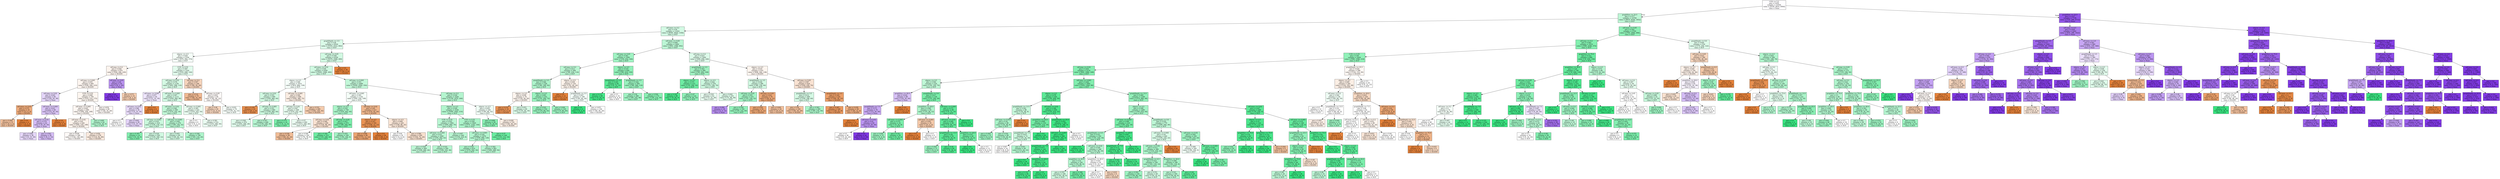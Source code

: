 digraph Tree {
node [shape=box, style="filled", color="black"] ;
0 [label="CCR <= 5.5\ngini = 0.655\nsamples = 22504\nvalue = [5530, 8410, 8564]\nclass = None", fillcolor="#fefdff"] ;
1 [label="graphSize <= 22.5\ngini = 0.577\nsamples = 14766\nvalue = [4810, 8104, 1852]\nclass = DCP", fillcolor="#bdf6d5"] ;
0 -> 1 [labeldistance=2.5, labelangle=45, headlabel="True"] ;
2 [label="sdComm <= 0.2\ngini = 0.59\nsamples = 11022\nvalue = [4046, 5620, 1356]\nclass = DCP", fillcolor="#d2f9e3"] ;
1 -> 2 ;
3 [label="graphDepth <= 3.5\ngini = 0.58\nsamples = 8530\nvalue = [3354, 4312, 864]\nclass = DCP", fillcolor="#dafae8"] ;
2 -> 3 ;
4 [label="nbproc <= 4.5\ngini = 0.626\nsamples = 2194\nvalue = [876, 944, 374]\nclass = DCP", fillcolor="#f5fef8"] ;
3 -> 4 ;
5 [label="sdComp <= 0.2\ngini = 0.658\nsamples = 870\nvalue = [344, 296, 230]\nclass = DLS/DC", fillcolor="#fdf4ee"] ;
4 -> 5 ;
6 [label="sdComp <= 0.065\ngini = 0.655\nsamples = 840\nvalue = [336, 294, 210]\nclass = DLS/DC", fillcolor="#fdf5f0"] ;
5 -> 6 ;
7 [label="sdComp <= 0.02\ngini = 0.643\nsamples = 84\nvalue = [26, 20, 38]\nclass = None", fillcolor="#e5d6fa"] ;
6 -> 7 ;
8 [label="sdComm <= 0.02\ngini = 0.375\nsamples = 16\nvalue = [12, 0, 4]\nclass = DLS/DC", fillcolor="#eeab7b"] ;
7 -> 8 ;
9 [label="gini = 0.444\nsamples = 12\nvalue = [8, 0, 4]\nclass = DLS/DC", fillcolor="#f2c09c"] ;
8 -> 9 ;
10 [label="gini = 0.0\nsamples = 4\nvalue = [4, 0, 0]\nclass = DLS/DC", fillcolor="#e58139"] ;
8 -> 10 ;
11 [label="sdComm <= 0.065\ngini = 0.621\nsamples = 68\nvalue = [14, 20, 34]\nclass = None", fillcolor="#dac5f7"] ;
7 -> 11 ;
12 [label="sdComm <= 0.02\ngini = 0.579\nsamples = 62\nvalue = [8, 20, 34]\nclass = None", fillcolor="#d5bdf6"] ;
11 -> 12 ;
13 [label="gini = 0.494\nsamples = 36\nvalue = [0, 16, 20]\nclass = None", fillcolor="#e6d7fa"] ;
12 -> 13 ;
14 [label="gini = 0.592\nsamples = 26\nvalue = [8, 4, 14]\nclass = None", fillcolor="#d5bdf6"] ;
12 -> 14 ;
15 [label="gini = 0.0\nsamples = 6\nvalue = [6, 0, 0]\nclass = DLS/DC", fillcolor="#e58139"] ;
11 -> 15 ;
16 [label="CCR <= 0.55\ngini = 0.649\nsamples = 756\nvalue = [310, 274, 172]\nclass = DLS/DC", fillcolor="#fdf6f0"] ;
6 -> 16 ;
17 [label="sdComm <= 0.065\ngini = 0.645\nsamples = 690\nvalue = [284, 258, 148]\nclass = DLS/DC", fillcolor="#fdf7f3"] ;
16 -> 17 ;
18 [label="sdComm <= 0.02\ngini = 0.65\nsamples = 626\nvalue = [260, 218, 148]\nclass = DLS/DC", fillcolor="#fcf2eb"] ;
17 -> 18 ;
19 [label="gini = 0.638\nsamples = 348\nvalue = [144, 136, 68]\nclass = DLS/DC", fillcolor="#fefaf8"] ;
18 -> 19 ;
20 [label="gini = 0.656\nsamples = 278\nvalue = [116, 82, 80]\nclass = DLS/DC", fillcolor="#fae9dd"] ;
18 -> 20 ;
21 [label="gini = 0.469\nsamples = 64\nvalue = [24, 40, 0]\nclass = DCP", fillcolor="#b0f5cd"] ;
17 -> 21 ;
22 [label="gini = 0.654\nsamples = 66\nvalue = [26, 16, 24]\nclass = DLS/DC", fillcolor="#fef9f6"] ;
16 -> 22 ;
23 [label="sdComp <= 0.65\ngini = 0.48\nsamples = 30\nvalue = [8, 2, 20]\nclass = None", fillcolor="#ba93f1"] ;
5 -> 23 ;
24 [label="gini = 0.0\nsamples = 16\nvalue = [0, 0, 16]\nclass = None", fillcolor="#8139e5"] ;
23 -> 24 ;
25 [label="gini = 0.571\nsamples = 14\nvalue = [8, 2, 4]\nclass = DLS/DC", fillcolor="#f5cdb0"] ;
23 -> 25 ;
26 [label="CCR <= 0.55\ngini = 0.587\nsamples = 1324\nvalue = [532, 648, 144]\nclass = DCP", fillcolor="#e2fbed"] ;
4 -> 26 ;
27 [label="sdComp <= 0.02\ngini = 0.576\nsamples = 1156\nvalue = [442, 598, 116]\nclass = DCP", fillcolor="#d4f9e3"] ;
26 -> 27 ;
28 [label="sdComm <= 0.065\ngini = 0.657\nsamples = 44\nvalue = [12, 14, 18]\nclass = None", fillcolor="#eee5fc"] ;
27 -> 28 ;
29 [label="sdComm <= 0.02\ngini = 0.586\nsamples = 36\nvalue = [4, 14, 18]\nclass = None", fillcolor="#e8dbfa"] ;
28 -> 29 ;
30 [label="gini = 0.5\nsamples = 8\nvalue = [0, 4, 4]\nclass = DCP", fillcolor="#ffffff"] ;
29 -> 30 ;
31 [label="gini = 0.602\nsamples = 28\nvalue = [4, 10, 14]\nclass = None", fillcolor="#e3d3f9"] ;
29 -> 31 ;
32 [label="gini = 0.0\nsamples = 8\nvalue = [8, 0, 0]\nclass = DLS/DC", fillcolor="#e58139"] ;
28 -> 32 ;
33 [label="sdComm <= 0.065\ngini = 0.567\nsamples = 1112\nvalue = [430, 584, 98]\nclass = DCP", fillcolor="#d2f9e3"] ;
27 -> 33 ;
34 [label="sdComm <= 0.02\ngini = 0.546\nsamples = 590\nvalue = [214, 332, 44]\nclass = DCP", fillcolor="#c1f7d7"] ;
33 -> 34 ;
35 [label="sdComp <= 0.065\ngini = 0.523\nsamples = 314\nvalue = [126, 176, 12]\nclass = DCP", fillcolor="#caf8dd"] ;
34 -> 35 ;
36 [label="gini = 0.397\nsamples = 22\nvalue = [6, 16, 0]\nclass = DCP", fillcolor="#83efb0"] ;
35 -> 36 ;
37 [label="gini = 0.529\nsamples = 292\nvalue = [120, 160, 12]\nclass = DCP", fillcolor="#d1f9e2"] ;
35 -> 37 ;
38 [label="sdComp <= 0.065\ngini = 0.565\nsamples = 276\nvalue = [88, 156, 32]\nclass = DCP", fillcolor="#b7f6d1"] ;
34 -> 38 ;
39 [label="gini = 0.605\nsamples = 80\nvalue = [28, 40, 12]\nclass = DCP", fillcolor="#d1f9e2"] ;
38 -> 39 ;
40 [label="gini = 0.546\nsamples = 196\nvalue = [60, 116, 20]\nclass = DCP", fillcolor="#adf4cb"] ;
38 -> 40 ;
41 [label="sdComp <= 0.065\ngini = 0.585\nsamples = 522\nvalue = [216, 252, 54]\nclass = DCP", fillcolor="#e8fcf0"] ;
33 -> 41 ;
42 [label="gini = 0.5\nsamples = 8\nvalue = [0, 4, 4]\nclass = DCP", fillcolor="#ffffff"] ;
41 -> 42 ;
43 [label="gini = 0.581\nsamples = 514\nvalue = [216, 248, 50]\nclass = DCP", fillcolor="#eafcf1"] ;
41 -> 43 ;
44 [label="sdComp <= 0.2\ngini = 0.597\nsamples = 168\nvalue = [90, 50, 28]\nclass = DLS/DC", fillcolor="#f6d4bc"] ;
26 -> 44 ;
45 [label="gini = 0.514\nsamples = 74\nvalue = [48, 10, 16]\nclass = DLS/DC", fillcolor="#f1b992"] ;
44 -> 45 ;
46 [label="sdComp <= 0.65\ngini = 0.603\nsamples = 94\nvalue = [42, 40, 12]\nclass = DLS/DC", fillcolor="#fefaf8"] ;
44 -> 46 ;
47 [label="gini = 0.48\nsamples = 20\nvalue = [12, 8, 0]\nclass = DLS/DC", fillcolor="#f6d5bd"] ;
46 -> 47 ;
48 [label="gini = 0.622\nsamples = 74\nvalue = [30, 32, 12]\nclass = DCP", fillcolor="#f6fef9"] ;
46 -> 48 ;
49 [label="sdComp <= 0.65\ngini = 0.558\nsamples = 6336\nvalue = [2478, 3368, 490]\nclass = DCP", fillcolor="#d1f9e2"] ;
3 -> 49 ;
50 [label="sdComm <= 0.02\ngini = 0.558\nsamples = 6300\nvalue = [2442, 3368, 490]\nclass = DCP", fillcolor="#cff9e1"] ;
49 -> 50 ;
51 [label="nbproc <= 4.5\ngini = 0.566\nsamples = 1814\nvalue = [814, 864, 136]\nclass = DCP", fillcolor="#f5fef9"] ;
50 -> 51 ;
52 [label="sdComp <= 0.02\ngini = 0.553\nsamples = 906\nvalue = [358, 484, 64]\nclass = DCP", fillcolor="#d1f9e2"] ;
51 -> 52 ;
53 [label="gini = 0.165\nsamples = 22\nvalue = [20, 2, 0]\nclass = DLS/DC", fillcolor="#e88e4d"] ;
52 -> 53 ;
54 [label="sdComp <= 0.065\ngini = 0.551\nsamples = 884\nvalue = [338, 482, 64]\nclass = DCP", fillcolor="#cbf8de"] ;
52 -> 54 ;
55 [label="gini = 0.549\nsamples = 476\nvalue = [202, 246, 28]\nclass = DCP", fillcolor="#dffbeb"] ;
54 -> 55 ;
56 [label="gini = 0.547\nsamples = 408\nvalue = [136, 236, 36]\nclass = DCP", fillcolor="#b6f5d1"] ;
54 -> 56 ;
57 [label="sdComp <= 0.065\ngini = 0.566\nsamples = 908\nvalue = [456, 380, 72]\nclass = DLS/DC", fillcolor="#fbede2"] ;
51 -> 57 ;
58 [label="sdComp <= 0.02\ngini = 0.567\nsamples = 508\nvalue = [216, 252, 40]\nclass = DCP", fillcolor="#e7fcef"] ;
57 -> 58 ;
59 [label="gini = 0.375\nsamples = 16\nvalue = [4, 12, 0]\nclass = DCP", fillcolor="#7beeab"] ;
58 -> 59 ;
60 [label="gini = 0.57\nsamples = 492\nvalue = [212, 240, 40]\nclass = DCP", fillcolor="#ebfcf2"] ;
58 -> 60 ;
61 [label="gini = 0.531\nsamples = 400\nvalue = [240, 128, 32]\nclass = DLS/DC", fillcolor="#f4cbad"] ;
57 -> 61 ;
62 [label="sdComp <= 0.065\ngini = 0.551\nsamples = 4486\nvalue = [1628, 2504, 354]\nclass = DCP", fillcolor="#c2f7d8"] ;
50 -> 62 ;
63 [label="sdComm <= 0.065\ngini = 0.581\nsamples = 1142\nvalue = [500, 534, 108]\nclass = DCP", fillcolor="#f5fef8"] ;
62 -> 63 ;
64 [label="nbproc <= 4.5\ngini = 0.532\nsamples = 730\nvalue = [224, 442, 64]\nclass = DCP", fillcolor="#aaf4c9"] ;
63 -> 64 ;
65 [label="sdComp <= 0.02\ngini = 0.569\nsamples = 258\nvalue = [136, 98, 24]\nclass = DLS/DC", fillcolor="#f9e1d0"] ;
64 -> 65 ;
66 [label="gini = 0.538\nsamples = 96\nvalue = [60, 20, 16]\nclass = DLS/DC", fillcolor="#f1bd97"] ;
65 -> 66 ;
67 [label="gini = 0.546\nsamples = 162\nvalue = [76, 78, 8]\nclass = DCP", fillcolor="#fafefc"] ;
65 -> 67 ;
68 [label="sdComp <= 0.02\ngini = 0.427\nsamples = 472\nvalue = [88, 344, 40]\nclass = DCP", fillcolor="#7beeab"] ;
64 -> 68 ;
69 [label="gini = 0.381\nsamples = 312\nvalue = [32, 240, 40]\nclass = DCP", fillcolor="#6deca2"] ;
68 -> 69 ;
70 [label="gini = 0.455\nsamples = 160\nvalue = [56, 104, 0]\nclass = DCP", fillcolor="#a4f3c5"] ;
68 -> 70 ;
71 [label="sdComp <= 0.02\ngini = 0.49\nsamples = 412\nvalue = [276, 92, 44]\nclass = DLS/DC", fillcolor="#f0b78d"] ;
63 -> 71 ;
72 [label="nbproc <= 4.5\ngini = 0.227\nsamples = 192\nvalue = [168, 12, 12]\nclass = DLS/DC", fillcolor="#e89253"] ;
71 -> 72 ;
73 [label="gini = 0.406\nsamples = 96\nvalue = [72, 12, 12]\nclass = DLS/DC", fillcolor="#eca572"] ;
72 -> 73 ;
74 [label="gini = 0.0\nsamples = 96\nvalue = [96, 0, 0]\nclass = DLS/DC", fillcolor="#e58139"] ;
72 -> 74 ;
75 [label="nbproc <= 4.5\ngini = 0.606\nsamples = 220\nvalue = [108, 80, 32]\nclass = DLS/DC", fillcolor="#fae6d7"] ;
71 -> 75 ;
76 [label="gini = 0.64\nsamples = 20\nvalue = [4, 8, 8]\nclass = DCP", fillcolor="#ffffff"] ;
75 -> 76 ;
77 [label="gini = 0.586\nsamples = 200\nvalue = [104, 72, 24]\nclass = DLS/DC", fillcolor="#f8e0ce"] ;
75 -> 77 ;
78 [label="sdComp <= 0.2\ngini = 0.534\nsamples = 3344\nvalue = [1128, 1970, 246]\nclass = DCP", fillcolor="#b4f5cf"] ;
62 -> 78 ;
79 [label="nbproc <= 4.5\ngini = 0.526\nsamples = 3184\nvalue = [1068, 1902, 214]\nclass = DCP", fillcolor="#b1f5cd"] ;
78 -> 79 ;
80 [label="CCR <= 0.55\ngini = 0.522\nsamples = 1364\nvalue = [494, 800, 70]\nclass = DCP", fillcolor="#b9f6d3"] ;
79 -> 80 ;
81 [label="sdComm <= 0.065\ngini = 0.531\nsamples = 1000\nvalue = [356, 582, 62]\nclass = DCP", fillcolor="#baf6d3"] ;
80 -> 81 ;
82 [label="gini = 0.529\nsamples = 460\nvalue = [168, 266, 26]\nclass = DCP", fillcolor="#bdf6d5"] ;
81 -> 82 ;
83 [label="gini = 0.532\nsamples = 540\nvalue = [188, 316, 36]\nclass = DCP", fillcolor="#b7f6d1"] ;
81 -> 83 ;
84 [label="gini = 0.497\nsamples = 364\nvalue = [138, 218, 8]\nclass = DCP", fillcolor="#b9f6d2"] ;
80 -> 84 ;
85 [label="CCR <= 0.55\ngini = 0.528\nsamples = 1820\nvalue = [574, 1102, 144]\nclass = DCP", fillcolor="#abf4ca"] ;
79 -> 85 ;
86 [label="sdComm <= 0.065\ngini = 0.534\nsamples = 1676\nvalue = [558, 990, 128]\nclass = DCP", fillcolor="#b2f5ce"] ;
85 -> 86 ;
87 [label="gini = 0.501\nsamples = 814\nvalue = [278, 502, 34]\nclass = DCP", fillcolor="#acf4ca"] ;
86 -> 87 ;
88 [label="gini = 0.562\nsamples = 862\nvalue = [280, 488, 94]\nclass = DCP", fillcolor="#b8f6d2"] ;
86 -> 88 ;
89 [label="gini = 0.37\nsamples = 144\nvalue = [16, 112, 16]\nclass = DCP", fillcolor="#6aeca0"] ;
85 -> 89 ;
90 [label="nbproc <= 4.5\ngini = 0.639\nsamples = 160\nvalue = [60, 68, 32]\nclass = DCP", fillcolor="#effdf5"] ;
78 -> 90 ;
91 [label="gini = 0.408\nsamples = 28\nvalue = [0, 20, 8]\nclass = DCP", fillcolor="#88efb3"] ;
90 -> 91 ;
92 [label="gini = 0.628\nsamples = 132\nvalue = [60, 48, 24]\nclass = DLS/DC", fillcolor="#fbede3"] ;
90 -> 92 ;
93 [label="gini = 0.0\nsamples = 36\nvalue = [36, 0, 0]\nclass = DLS/DC", fillcolor="#e58139"] ;
49 -> 93 ;
94 [label="sdComm <= 0.65\ngini = 0.608\nsamples = 2492\nvalue = [692, 1308, 492]\nclass = DCP", fillcolor="#bbf6d4"] ;
2 -> 94 ;
95 [label="sdComp <= 0.65\ngini = 0.561\nsamples = 1092\nvalue = [194, 652, 246]\nclass = DCP", fillcolor="#a0f3c3"] ;
94 -> 95 ;
96 [label="sdComp <= 0.2\ngini = 0.612\nsamples = 448\nvalue = [98, 234, 116]\nclass = DCP", fillcolor="#b9f6d2"] ;
95 -> 96 ;
97 [label="graphDepth <= 3.5\ngini = 0.566\nsamples = 328\nvalue = [46, 190, 92]\nclass = DCP", fillcolor="#adf4cb"] ;
96 -> 97 ;
98 [label="nbproc <= 4.5\ngini = 0.658\nsamples = 76\nvalue = [30, 26, 20]\nclass = DLS/DC", fillcolor="#fdf5ef"] ;
97 -> 98 ;
99 [label="gini = 0.219\nsamples = 16\nvalue = [14, 0, 2]\nclass = DLS/DC", fillcolor="#e99355"] ;
98 -> 99 ;
100 [label="gini = 0.651\nsamples = 60\nvalue = [16, 26, 18]\nclass = DCP", fillcolor="#d9fae7"] ;
98 -> 100 ;
101 [label="nbproc <= 4.5\ngini = 0.491\nsamples = 252\nvalue = [16, 164, 72]\nclass = DCP", fillcolor="#9af2bf"] ;
97 -> 101 ;
102 [label="gini = 0.522\nsamples = 132\nvalue = [16, 84, 32]\nclass = DCP", fillcolor="#98f1bd"] ;
101 -> 102 ;
103 [label="gini = 0.444\nsamples = 120\nvalue = [0, 80, 40]\nclass = DCP", fillcolor="#9cf2c0"] ;
101 -> 103 ;
104 [label="nbproc <= 4.5\ngini = 0.638\nsamples = 120\nvalue = [52, 44, 24]\nclass = DLS/DC", fillcolor="#fcf2ea"] ;
96 -> 104 ;
105 [label="gini = 0.0\nsamples = 12\nvalue = [12, 0, 0]\nclass = DLS/DC", fillcolor="#e58139"] ;
104 -> 105 ;
106 [label="graphDepth <= 3.5\ngini = 0.647\nsamples = 108\nvalue = [40, 44, 24]\nclass = DCP", fillcolor="#f3fdf8"] ;
104 -> 106 ;
107 [label="gini = 0.0\nsamples = 4\nvalue = [0, 4, 0]\nclass = DCP", fillcolor="#39e581"] ;
106 -> 107 ;
108 [label="gini = 0.651\nsamples = 104\nvalue = [40, 40, 24]\nclass = DLS/DC", fillcolor="#ffffff"] ;
106 -> 108 ;
109 [label="nbproc <= 4.5\ngini = 0.516\nsamples = 644\nvalue = [96, 418, 130]\nclass = DCP", fillcolor="#90f0b8"] ;
95 -> 109 ;
110 [label="graphDepth <= 3.5\ngini = 0.245\nsamples = 84\nvalue = [0, 72, 12]\nclass = DCP", fillcolor="#5ae996"] ;
109 -> 110 ;
111 [label="gini = 0.111\nsamples = 68\nvalue = [0, 64, 4]\nclass = DCP", fillcolor="#45e789"] ;
110 -> 111 ;
112 [label="gini = 0.5\nsamples = 16\nvalue = [0, 8, 8]\nclass = DCP", fillcolor="#ffffff"] ;
110 -> 112 ;
113 [label="graphDepth <= 3.5\ngini = 0.544\nsamples = 560\nvalue = [96, 346, 118]\nclass = DCP", fillcolor="#99f2be"] ;
109 -> 113 ;
114 [label="gini = 0.56\nsamples = 388\nvalue = [68, 232, 88]\nclass = DCP", fillcolor="#a0f3c3"] ;
113 -> 114 ;
115 [label="gini = 0.504\nsamples = 172\nvalue = [28, 114, 30]\nclass = DCP", fillcolor="#8af0b4"] ;
113 -> 115 ;
116 [label="sdComp <= 0.2\ngini = 0.623\nsamples = 1400\nvalue = [498, 656, 246]\nclass = DCP", fillcolor="#dcfae9"] ;
94 -> 116 ;
117 [label="graphDepth <= 3.5\ngini = 0.563\nsamples = 490\nvalue = [90, 292, 108]\nclass = DCP", fillcolor="#a0f2c2"] ;
116 -> 117 ;
118 [label="nbproc <= 4.5\ngini = 0.373\nsamples = 212\nvalue = [16, 164, 32]\nclass = DCP", fillcolor="#6eeca3"] ;
117 -> 118 ;
119 [label="gini = 0.165\nsamples = 88\nvalue = [8, 80, 0]\nclass = DCP", fillcolor="#4de88e"] ;
118 -> 119 ;
120 [label="gini = 0.47\nsamples = 124\nvalue = [8, 84, 32]\nclass = DCP", fillcolor="#8ff0b8"] ;
118 -> 120 ;
121 [label="nbproc <= 4.5\ngini = 0.642\nsamples = 278\nvalue = [74, 128, 76]\nclass = DCP", fillcolor="#ccf8df"] ;
117 -> 121 ;
122 [label="gini = 0.529\nsamples = 62\nvalue = [2, 32, 28]\nclass = DCP", fillcolor="#e8fcf0"] ;
121 -> 122 ;
123 [label="gini = 0.642\nsamples = 216\nvalue = [72, 96, 48]\nclass = DCP", fillcolor="#defbea"] ;
121 -> 123 ;
124 [label="nbproc <= 4.5\ngini = 0.616\nsamples = 910\nvalue = [408, 364, 138]\nclass = DLS/DC", fillcolor="#fdf5ef"] ;
116 -> 124 ;
125 [label="graphDepth <= 3.5\ngini = 0.636\nsamples = 286\nvalue = [88, 134, 64]\nclass = DCP", fillcolor="#d1f9e2"] ;
124 -> 125 ;
126 [label="sdComp <= 0.65\ngini = 0.555\nsamples = 210\nvalue = [32, 126, 52]\nclass = DCP", fillcolor="#a2f3c4"] ;
125 -> 126 ;
127 [label="gini = 0.494\nsamples = 18\nvalue = [2, 4, 12]\nclass = None", fillcolor="#b78ef0"] ;
126 -> 127 ;
128 [label="gini = 0.528\nsamples = 192\nvalue = [30, 122, 40]\nclass = DCP", fillcolor="#94f1bb"] ;
126 -> 128 ;
129 [label="sdComp <= 0.65\ngini = 0.421\nsamples = 76\nvalue = [56, 8, 12]\nclass = DLS/DC", fillcolor="#eda877"] ;
125 -> 129 ;
130 [label="gini = 0.355\nsamples = 52\nvalue = [40, 0, 12]\nclass = DLS/DC", fillcolor="#eda774"] ;
129 -> 130 ;
131 [label="gini = 0.444\nsamples = 24\nvalue = [16, 8, 0]\nclass = DLS/DC", fillcolor="#f2c09c"] ;
129 -> 131 ;
132 [label="sdComp <= 0.65\ngini = 0.587\nsamples = 624\nvalue = [320, 230, 74]\nclass = DLS/DC", fillcolor="#f9e2d2"] ;
124 -> 132 ;
133 [label="graphDepth <= 3.5\ngini = 0.612\nsamples = 400\nvalue = [140, 196, 64]\nclass = DCP", fillcolor="#d4f9e4"] ;
132 -> 133 ;
134 [label="gini = 0.56\nsamples = 100\nvalue = [60, 20, 20]\nclass = DLS/DC", fillcolor="#f2c09c"] ;
133 -> 134 ;
135 [label="gini = 0.563\nsamples = 300\nvalue = [80, 176, 44]\nclass = DCP", fillcolor="#a9f4c8"] ;
133 -> 135 ;
136 [label="graphDepth <= 3.5\ngini = 0.329\nsamples = 224\nvalue = [180, 34, 10]\nclass = DLS/DC", fillcolor="#eb9e67"] ;
132 -> 136 ;
137 [label="gini = 0.287\nsamples = 168\nvalue = [140, 22, 6]\nclass = DLS/DC", fillcolor="#ea995f"] ;
136 -> 137 ;
138 [label="gini = 0.439\nsamples = 56\nvalue = [40, 12, 4]\nclass = DLS/DC", fillcolor="#eeaf81"] ;
136 -> 138 ;
139 [label="sdComm <= 0.65\ngini = 0.501\nsamples = 3744\nvalue = [764, 2484, 496]\nclass = DCP", fillcolor="#8df0b6"] ;
1 -> 139 ;
140 [label="sdComp <= 0.2\ngini = 0.462\nsamples = 3210\nvalue = [588, 2248, 374]\nclass = DCP", fillcolor="#82efaf"] ;
139 -> 140 ;
141 [label="CCR <= 0.55\ngini = 0.49\nsamples = 2404\nvalue = [588, 1598, 218]\nclass = DCP", fillcolor="#91f1b9"] ;
140 -> 141 ;
142 [label="sdComp <= 0.02\ngini = 0.454\nsamples = 2116\nvalue = [464, 1484, 168]\nclass = DCP", fillcolor="#85efb1"] ;
141 -> 142 ;
143 [label="nbproc <= 4.5\ngini = 0.592\nsamples = 224\nvalue = [34, 120, 70]\nclass = DCP", fillcolor="#bff7d6"] ;
142 -> 143 ;
144 [label="graphSize <= 40.0\ngini = 0.624\nsamples = 88\nvalue = [24, 20, 44]\nclass = None", fillcolor="#d8c1f7"] ;
143 -> 144 ;
145 [label="graphDepth <= 7.5\ngini = 0.571\nsamples = 76\nvalue = [12, 20, 44]\nclass = None", fillcolor="#c9aaf4"] ;
144 -> 145 ;
146 [label="gini = 0.0\nsamples = 12\nvalue = [12, 0, 0]\nclass = DLS/DC", fillcolor="#e58139"] ;
145 -> 146 ;
147 [label="sdComm <= 0.02\ngini = 0.43\nsamples = 64\nvalue = [0, 20, 44]\nclass = None", fillcolor="#ba93f1"] ;
145 -> 147 ;
148 [label="gini = 0.5\nsamples = 40\nvalue = [0, 20, 20]\nclass = DCP", fillcolor="#ffffff"] ;
147 -> 148 ;
149 [label="gini = 0.0\nsamples = 24\nvalue = [0, 0, 24]\nclass = None", fillcolor="#8139e5"] ;
147 -> 149 ;
150 [label="gini = 0.0\nsamples = 12\nvalue = [12, 0, 0]\nclass = DLS/DC", fillcolor="#e58139"] ;
144 -> 150 ;
151 [label="graphDepth <= 9.0\ngini = 0.417\nsamples = 136\nvalue = [10, 100, 26]\nclass = DCP", fillcolor="#7aeeaa"] ;
143 -> 151 ;
152 [label="graphSize <= 40.0\ngini = 0.589\nsamples = 50\nvalue = [10, 28, 12]\nclass = DCP", fillcolor="#acf4ca"] ;
151 -> 152 ;
153 [label="sdComm <= 0.065\ngini = 0.375\nsamples = 32\nvalue = [0, 24, 8]\nclass = DCP", fillcolor="#7beeab"] ;
152 -> 153 ;
154 [label="gini = 0.444\nsamples = 12\nvalue = [0, 8, 4]\nclass = DCP", fillcolor="#9cf2c0"] ;
153 -> 154 ;
155 [label="gini = 0.32\nsamples = 20\nvalue = [0, 16, 4]\nclass = DCP", fillcolor="#6aeca0"] ;
153 -> 155 ;
156 [label="sdComm <= 0.065\ngini = 0.593\nsamples = 18\nvalue = [10, 4, 4]\nclass = DLS/DC", fillcolor="#f4c9aa"] ;
152 -> 156 ;
157 [label="gini = 0.0\nsamples = 10\nvalue = [10, 0, 0]\nclass = DLS/DC", fillcolor="#e58139"] ;
156 -> 157 ;
158 [label="gini = 0.5\nsamples = 8\nvalue = [0, 4, 4]\nclass = DCP", fillcolor="#ffffff"] ;
156 -> 158 ;
159 [label="sdComm <= 0.065\ngini = 0.273\nsamples = 86\nvalue = [0, 72, 14]\nclass = DCP", fillcolor="#5fea9a"] ;
151 -> 159 ;
160 [label="sdComm <= 0.02\ngini = 0.289\nsamples = 80\nvalue = [0, 66, 14]\nclass = DCP", fillcolor="#63eb9c"] ;
159 -> 160 ;
161 [label="graphDepth <= 13.5\ngini = 0.26\nsamples = 52\nvalue = [0, 44, 8]\nclass = DCP", fillcolor="#5dea98"] ;
160 -> 161 ;
162 [label="gini = 0.444\nsamples = 12\nvalue = [0, 8, 4]\nclass = DCP", fillcolor="#9cf2c0"] ;
161 -> 162 ;
163 [label="gini = 0.18\nsamples = 40\nvalue = [0, 36, 4]\nclass = DCP", fillcolor="#4fe88f"] ;
161 -> 163 ;
164 [label="graphSize <= 40.0\ngini = 0.337\nsamples = 28\nvalue = [0, 22, 6]\nclass = DCP", fillcolor="#6feca3"] ;
160 -> 164 ;
165 [label="gini = 0.0\nsamples = 16\nvalue = [0, 16, 0]\nclass = DCP", fillcolor="#39e581"] ;
164 -> 165 ;
166 [label="gini = 0.5\nsamples = 12\nvalue = [0, 6, 6]\nclass = DCP", fillcolor="#ffffff"] ;
164 -> 166 ;
167 [label="gini = 0.0\nsamples = 6\nvalue = [0, 6, 0]\nclass = DCP", fillcolor="#39e581"] ;
159 -> 167 ;
168 [label="sdComp <= 0.065\ngini = 0.426\nsamples = 1892\nvalue = [430, 1364, 98]\nclass = DCP", fillcolor="#81eeaf"] ;
142 -> 168 ;
169 [label="nbproc <= 4.5\ngini = 0.278\nsamples = 544\nvalue = [56, 458, 30]\nclass = DCP", fillcolor="#5cea97"] ;
168 -> 169 ;
170 [label="graphDepth <= 13.5\ngini = 0.562\nsamples = 88\nvalue = [32, 48, 8]\nclass = DCP", fillcolor="#c6f8db"] ;
169 -> 170 ;
171 [label="sdComm <= 0.055\ngini = 0.54\nsamples = 80\nvalue = [24, 48, 8]\nclass = DCP", fillcolor="#aaf4c9"] ;
170 -> 171 ;
172 [label="gini = 0.444\nsamples = 12\nvalue = [4, 8, 0]\nclass = DCP", fillcolor="#9cf2c0"] ;
171 -> 172 ;
173 [label="gini = 0.554\nsamples = 68\nvalue = [20, 40, 8]\nclass = DCP", fillcolor="#acf4ca"] ;
171 -> 173 ;
174 [label="gini = 0.0\nsamples = 8\nvalue = [8, 0, 0]\nclass = DLS/DC", fillcolor="#e58139"] ;
170 -> 174 ;
175 [label="sdComm <= 0.02\ngini = 0.186\nsamples = 456\nvalue = [24, 410, 22]\nclass = DCP", fillcolor="#4ee88e"] ;
169 -> 175 ;
176 [label="graphSize <= 40.0\ngini = 0.406\nsamples = 152\nvalue = [20, 114, 18]\nclass = DCP", fillcolor="#72eca5"] ;
175 -> 176 ;
177 [label="graphDepth <= 7.5\ngini = 0.637\nsamples = 72\nvalue = [20, 34, 18]\nclass = DCP", fillcolor="#caf8dd"] ;
176 -> 177 ;
178 [label="gini = 0.667\nsamples = 24\nvalue = [8, 8, 8]\nclass = DLS/DC", fillcolor="#ffffff"] ;
177 -> 178 ;
179 [label="gini = 0.601\nsamples = 48\nvalue = [12, 26, 10]\nclass = DCP", fillcolor="#b2f5ce"] ;
177 -> 179 ;
180 [label="gini = 0.0\nsamples = 80\nvalue = [0, 80, 0]\nclass = DCP", fillcolor="#39e581"] ;
176 -> 180 ;
181 [label="graphDepth <= 25.5\ngini = 0.052\nsamples = 304\nvalue = [4, 296, 4]\nclass = DCP", fillcolor="#3ee684"] ;
175 -> 181 ;
182 [label="sdComm <= 0.065\ngini = 0.027\nsamples = 296\nvalue = [4, 292, 0]\nclass = DCP", fillcolor="#3ce583"] ;
181 -> 182 ;
183 [label="graphDepth <= 7.5\ngini = 0.077\nsamples = 100\nvalue = [4, 96, 0]\nclass = DCP", fillcolor="#41e686"] ;
182 -> 183 ;
184 [label="gini = 0.0\nsamples = 36\nvalue = [0, 36, 0]\nclass = DCP", fillcolor="#39e581"] ;
183 -> 184 ;
185 [label="graphSize <= 40.0\ngini = 0.117\nsamples = 64\nvalue = [4, 60, 0]\nclass = DCP", fillcolor="#46e789"] ;
183 -> 185 ;
186 [label="gini = 0.133\nsamples = 56\nvalue = [4, 52, 0]\nclass = DCP", fillcolor="#48e78b"] ;
185 -> 186 ;
187 [label="gini = 0.0\nsamples = 8\nvalue = [0, 8, 0]\nclass = DCP", fillcolor="#39e581"] ;
185 -> 187 ;
188 [label="gini = 0.0\nsamples = 196\nvalue = [0, 196, 0]\nclass = DCP", fillcolor="#39e581"] ;
182 -> 188 ;
189 [label="gini = 0.5\nsamples = 8\nvalue = [0, 4, 4]\nclass = DCP", fillcolor="#ffffff"] ;
181 -> 189 ;
190 [label="graphDepth <= 13.5\ngini = 0.469\nsamples = 1348\nvalue = [374, 906, 68]\nclass = DCP", fillcolor="#93f1ba"] ;
168 -> 190 ;
191 [label="nbproc <= 4.5\ngini = 0.506\nsamples = 1080\nvalue = [340, 676, 64]\nclass = DCP", fillcolor="#a5f3c6"] ;
190 -> 191 ;
192 [label="sdComm <= 0.065\ngini = 0.399\nsamples = 310\nvalue = [60, 232, 18]\nclass = DCP", fillcolor="#77eda8"] ;
191 -> 192 ;
193 [label="graphDepth <= 6.5\ngini = 0.521\nsamples = 192\nvalue = [54, 120, 18]\nclass = DCP", fillcolor="#a0f3c3"] ;
192 -> 193 ;
194 [label="gini = 0.0\nsamples = 24\nvalue = [0, 24, 0]\nclass = DCP", fillcolor="#39e581"] ;
193 -> 194 ;
195 [label="sdComm <= 0.02\ngini = 0.559\nsamples = 168\nvalue = [54, 96, 18]\nclass = DCP", fillcolor="#b6f5d1"] ;
193 -> 195 ;
196 [label="graphSize <= 40.0\ngini = 0.52\nsamples = 144\nvalue = [50, 86, 8]\nclass = DCP", fillcolor="#b3f5cf"] ;
195 -> 196 ;
197 [label="gini = 0.555\nsamples = 108\nvalue = [42, 58, 8]\nclass = DCP", fillcolor="#cff9e0"] ;
196 -> 197 ;
198 [label="gini = 0.346\nsamples = 36\nvalue = [8, 28, 0]\nclass = DCP", fillcolor="#72eca5"] ;
196 -> 198 ;
199 [label="graphSize <= 40.0\ngini = 0.625\nsamples = 24\nvalue = [4, 10, 10]\nclass = DCP", fillcolor="#ffffff"] ;
195 -> 199 ;
200 [label="gini = 0.5\nsamples = 16\nvalue = [0, 8, 8]\nclass = DCP", fillcolor="#ffffff"] ;
199 -> 200 ;
201 [label="gini = 0.625\nsamples = 8\nvalue = [4, 2, 2]\nclass = DLS/DC", fillcolor="#f6d5bd"] ;
199 -> 201 ;
202 [label="graphSize <= 40.0\ngini = 0.097\nsamples = 118\nvalue = [6, 112, 0]\nclass = DCP", fillcolor="#44e688"] ;
192 -> 202 ;
203 [label="graphDepth <= 7.5\ngini = 0.13\nsamples = 86\nvalue = [6, 80, 0]\nclass = DCP", fillcolor="#48e78a"] ;
202 -> 203 ;
204 [label="gini = 0.142\nsamples = 52\nvalue = [4, 48, 0]\nclass = DCP", fillcolor="#49e78c"] ;
203 -> 204 ;
205 [label="gini = 0.111\nsamples = 34\nvalue = [2, 32, 0]\nclass = DCP", fillcolor="#45e789"] ;
203 -> 205 ;
206 [label="gini = 0.0\nsamples = 32\nvalue = [0, 32, 0]\nclass = DCP", fillcolor="#39e581"] ;
202 -> 206 ;
207 [label="graphDepth <= 9.0\ngini = 0.532\nsamples = 770\nvalue = [280, 444, 46]\nclass = DCP", fillcolor="#bdf6d5"] ;
191 -> 207 ;
208 [label="sdComm <= 0.065\ngini = 0.54\nsamples = 440\nvalue = [184, 234, 22]\nclass = DCP", fillcolor="#d8fae6"] ;
207 -> 208 ;
209 [label="sdComm <= 0.02\ngini = 0.511\nsamples = 380\nvalue = [124, 234, 22]\nclass = DCP", fillcolor="#aaf4c9"] ;
208 -> 209 ;
210 [label="graphDepth <= 6.5\ngini = 0.523\nsamples = 194\nvalue = [62, 118, 14]\nclass = DCP", fillcolor="#abf4ca"] ;
209 -> 210 ;
211 [label="gini = 0.502\nsamples = 134\nvalue = [38, 86, 10]\nclass = DCP", fillcolor="#9cf2c0"] ;
210 -> 211 ;
212 [label="gini = 0.551\nsamples = 60\nvalue = [24, 32, 4]\nclass = DCP", fillcolor="#d3f9e3"] ;
210 -> 212 ;
213 [label="graphSize <= 40.0\ngini = 0.498\nsamples = 186\nvalue = [62, 116, 8]\nclass = DCP", fillcolor="#a9f4c8"] ;
209 -> 213 ;
214 [label="gini = 0.521\nsamples = 160\nvalue = [58, 94, 8]\nclass = DCP", fillcolor="#b9f6d3"] ;
213 -> 214 ;
215 [label="gini = 0.26\nsamples = 26\nvalue = [4, 22, 0]\nclass = DCP", fillcolor="#5dea98"] ;
213 -> 215 ;
216 [label="gini = 0.0\nsamples = 60\nvalue = [60, 0, 0]\nclass = DLS/DC", fillcolor="#e58139"] ;
208 -> 216 ;
217 [label="sdComm <= 0.02\ngini = 0.505\nsamples = 330\nvalue = [96, 210, 24]\nclass = DCP", fillcolor="#9ff2c2"] ;
207 -> 217 ;
218 [label="gini = 0.499\nsamples = 200\nvalue = [96, 104, 0]\nclass = DCP", fillcolor="#f0fdf5"] ;
217 -> 218 ;
219 [label="sdComm <= 0.065\ngini = 0.301\nsamples = 130\nvalue = [0, 106, 24]\nclass = DCP", fillcolor="#66eb9e"] ;
217 -> 219 ;
220 [label="gini = 0.0\nsamples = 28\nvalue = [0, 28, 0]\nclass = DCP", fillcolor="#39e581"] ;
219 -> 220 ;
221 [label="gini = 0.36\nsamples = 102\nvalue = [0, 78, 24]\nclass = DCP", fillcolor="#76eda8"] ;
219 -> 221 ;
222 [label="sdComm <= 0.02\ngini = 0.247\nsamples = 268\nvalue = [34, 230, 4]\nclass = DCP", fillcolor="#59e995"] ;
190 -> 222 ;
223 [label="nbproc <= 4.5\ngini = 0.15\nsamples = 122\nvalue = [10, 112, 0]\nclass = DCP", fillcolor="#4be78c"] ;
222 -> 223 ;
224 [label="graphSize <= 75.0\ngini = 0.18\nsamples = 60\nvalue = [6, 54, 0]\nclass = DCP", fillcolor="#4fe88f"] ;
223 -> 224 ;
225 [label="gini = 0.42\nsamples = 20\nvalue = [6, 14, 0]\nclass = DCP", fillcolor="#8ef0b7"] ;
224 -> 225 ;
226 [label="gini = 0.0\nsamples = 40\nvalue = [0, 40, 0]\nclass = DCP", fillcolor="#39e581"] ;
224 -> 226 ;
227 [label="graphSize <= 75.0\ngini = 0.121\nsamples = 62\nvalue = [4, 58, 0]\nclass = DCP", fillcolor="#47e78a"] ;
223 -> 227 ;
228 [label="gini = 0.0\nsamples = 56\nvalue = [0, 56, 0]\nclass = DCP", fillcolor="#39e581"] ;
227 -> 228 ;
229 [label="gini = 0.444\nsamples = 6\nvalue = [4, 2, 0]\nclass = DLS/DC", fillcolor="#f2c09c"] ;
227 -> 229 ;
230 [label="sdComm <= 0.065\ngini = 0.319\nsamples = 146\nvalue = [24, 118, 4]\nclass = DCP", fillcolor="#66eb9e"] ;
222 -> 230 ;
231 [label="graphDepth <= 25.5\ngini = 0.43\nsamples = 64\nvalue = [20, 44, 0]\nclass = DCP", fillcolor="#93f1ba"] ;
230 -> 231 ;
232 [label="nbproc <= 4.5\ngini = 0.391\nsamples = 60\nvalue = [16, 44, 0]\nclass = DCP", fillcolor="#81eeaf"] ;
231 -> 232 ;
233 [label="graphSize <= 75.0\ngini = 0.287\nsamples = 46\nvalue = [8, 38, 0]\nclass = DCP", fillcolor="#63ea9c"] ;
232 -> 233 ;
234 [label="gini = 0.48\nsamples = 20\nvalue = [8, 12, 0]\nclass = DCP", fillcolor="#bdf6d5"] ;
233 -> 234 ;
235 [label="gini = 0.0\nsamples = 26\nvalue = [0, 26, 0]\nclass = DCP", fillcolor="#39e581"] ;
233 -> 235 ;
236 [label="gini = 0.49\nsamples = 14\nvalue = [8, 6, 0]\nclass = DLS/DC", fillcolor="#f8e0ce"] ;
232 -> 236 ;
237 [label="gini = 0.0\nsamples = 4\nvalue = [4, 0, 0]\nclass = DLS/DC", fillcolor="#e58139"] ;
231 -> 237 ;
238 [label="graphSize <= 75.0\ngini = 0.181\nsamples = 82\nvalue = [4, 74, 4]\nclass = DCP", fillcolor="#4de88e"] ;
230 -> 238 ;
239 [label="gini = 0.0\nsamples = 32\nvalue = [0, 32, 0]\nclass = DCP", fillcolor="#39e581"] ;
238 -> 239 ;
240 [label="nbproc <= 4.5\ngini = 0.282\nsamples = 50\nvalue = [4, 42, 4]\nclass = DCP", fillcolor="#5bea97"] ;
238 -> 240 ;
241 [label="graphDepth <= 25.5\ngini = 0.208\nsamples = 34\nvalue = [4, 30, 0]\nclass = DCP", fillcolor="#53e892"] ;
240 -> 241 ;
242 [label="gini = 0.48\nsamples = 10\nvalue = [4, 6, 0]\nclass = DCP", fillcolor="#bdf6d5"] ;
241 -> 242 ;
243 [label="gini = 0.0\nsamples = 24\nvalue = [0, 24, 0]\nclass = DCP", fillcolor="#39e581"] ;
241 -> 243 ;
244 [label="graphDepth <= 25.5\ngini = 0.375\nsamples = 16\nvalue = [0, 12, 4]\nclass = DCP", fillcolor="#7beeab"] ;
240 -> 244 ;
245 [label="gini = 0.0\nsamples = 8\nvalue = [0, 8, 0]\nclass = DCP", fillcolor="#39e581"] ;
244 -> 245 ;
246 [label="gini = 0.5\nsamples = 8\nvalue = [0, 4, 4]\nclass = DCP", fillcolor="#ffffff"] ;
244 -> 246 ;
247 [label="graphDepth <= 25.5\ngini = 0.628\nsamples = 288\nvalue = [124, 114, 50]\nclass = DLS/DC", fillcolor="#fef8f4"] ;
141 -> 247 ;
248 [label="nbproc <= 4.5\ngini = 0.609\nsamples = 264\nvalue = [124, 102, 38]\nclass = DLS/DC", fillcolor="#fbeee4"] ;
247 -> 248 ;
249 [label="sdComm <= 0.2\ngini = 0.564\nsamples = 136\nvalue = [60, 66, 10]\nclass = DCP", fillcolor="#effdf5"] ;
248 -> 249 ;
250 [label="gini = 0.5\nsamples = 12\nvalue = [0, 6, 6]\nclass = DCP", fillcolor="#ffffff"] ;
249 -> 250 ;
251 [label="graphDepth <= 13.5\ngini = 0.531\nsamples = 124\nvalue = [60, 60, 4]\nclass = DLS/DC", fillcolor="#ffffff"] ;
249 -> 251 ;
252 [label="gini = 0.497\nsamples = 112\nvalue = [60, 52, 0]\nclass = DLS/DC", fillcolor="#fceee5"] ;
251 -> 252 ;
253 [label="gini = 0.444\nsamples = 12\nvalue = [0, 8, 4]\nclass = DCP", fillcolor="#9cf2c0"] ;
251 -> 253 ;
254 [label="graphSize <= 40.0\ngini = 0.623\nsamples = 128\nvalue = [64, 36, 28]\nclass = DLS/DC", fillcolor="#f7d9c3"] ;
248 -> 254 ;
255 [label="graphDepth <= 7.5\ngini = 0.66\nsamples = 82\nvalue = [30, 30, 22]\nclass = DLS/DC", fillcolor="#ffffff"] ;
254 -> 255 ;
256 [label="sdComm <= 0.2\ngini = 0.612\nsamples = 14\nvalue = [2, 6, 6]\nclass = DCP", fillcolor="#ffffff"] ;
255 -> 256 ;
257 [label="gini = 0.0\nsamples = 2\nvalue = [2, 0, 0]\nclass = DLS/DC", fillcolor="#e58139"] ;
256 -> 257 ;
258 [label="gini = 0.5\nsamples = 12\nvalue = [0, 6, 6]\nclass = DCP", fillcolor="#ffffff"] ;
256 -> 258 ;
259 [label="sdComm <= 0.2\ngini = 0.651\nsamples = 68\nvalue = [28, 24, 16]\nclass = DLS/DC", fillcolor="#fdf4ed"] ;
255 -> 259 ;
260 [label="gini = 0.653\nsamples = 28\nvalue = [12, 8, 8]\nclass = DLS/DC", fillcolor="#fae6d7"] ;
259 -> 260 ;
261 [label="gini = 0.64\nsamples = 40\nvalue = [16, 16, 8]\nclass = DLS/DC", fillcolor="#ffffff"] ;
259 -> 261 ;
262 [label="sdComm <= 0.2\ngini = 0.42\nsamples = 46\nvalue = [34, 6, 6]\nclass = DLS/DC", fillcolor="#eda774"] ;
254 -> 262 ;
263 [label="gini = 0.0\nsamples = 24\nvalue = [24, 0, 0]\nclass = DLS/DC", fillcolor="#e58139"] ;
262 -> 263 ;
264 [label="graphDepth <= 12.5\ngini = 0.645\nsamples = 22\nvalue = [10, 6, 6]\nclass = DLS/DC", fillcolor="#f8e0ce"] ;
262 -> 264 ;
265 [label="gini = 0.64\nsamples = 10\nvalue = [2, 4, 4]\nclass = DCP", fillcolor="#ffffff"] ;
264 -> 265 ;
266 [label="graphSize <= 75.0\ngini = 0.5\nsamples = 12\nvalue = [8, 2, 2]\nclass = DLS/DC", fillcolor="#efb388"] ;
264 -> 266 ;
267 [label="gini = 0.0\nsamples = 4\nvalue = [4, 0, 0]\nclass = DLS/DC", fillcolor="#e58139"] ;
266 -> 267 ;
268 [label="gini = 0.625\nsamples = 8\nvalue = [4, 2, 2]\nclass = DLS/DC", fillcolor="#f6d5bd"] ;
266 -> 268 ;
269 [label="gini = 0.5\nsamples = 24\nvalue = [0, 12, 12]\nclass = DCP", fillcolor="#ffffff"] ;
247 -> 269 ;
270 [label="graphSize <= 75.0\ngini = 0.312\nsamples = 806\nvalue = [0, 650, 156]\nclass = DCP", fillcolor="#69eb9f"] ;
140 -> 270 ;
271 [label="graphSize <= 40.0\ngini = 0.29\nsamples = 738\nvalue = [0, 608, 130]\nclass = DCP", fillcolor="#63eb9c"] ;
270 -> 271 ;
272 [label="sdComp <= 0.65\ngini = 0.332\nsamples = 524\nvalue = [0, 414, 110]\nclass = DCP", fillcolor="#6eeca2"] ;
271 -> 272 ;
273 [label="nbproc <= 4.5\ngini = 0.265\nsamples = 330\nvalue = [0, 278, 52]\nclass = DCP", fillcolor="#5eea99"] ;
272 -> 273 ;
274 [label="sdComm <= 0.2\ngini = 0.5\nsamples = 74\nvalue = [0, 38, 36]\nclass = DCP", fillcolor="#f5fef8"] ;
273 -> 274 ;
275 [label="gini = 0.5\nsamples = 48\nvalue = [0, 24, 24]\nclass = DCP", fillcolor="#ffffff"] ;
274 -> 275 ;
276 [label="gini = 0.497\nsamples = 26\nvalue = [0, 14, 12]\nclass = DCP", fillcolor="#e3fbed"] ;
274 -> 276 ;
277 [label="graphDepth <= 7.5\ngini = 0.117\nsamples = 256\nvalue = [0, 240, 16]\nclass = DCP", fillcolor="#46e789"] ;
273 -> 277 ;
278 [label="gini = 0.0\nsamples = 12\nvalue = [0, 12, 0]\nclass = DCP", fillcolor="#39e581"] ;
277 -> 278 ;
279 [label="gini = 0.123\nsamples = 244\nvalue = [0, 228, 16]\nclass = DCP", fillcolor="#47e78a"] ;
277 -> 279 ;
280 [label="nbproc <= 4.5\ngini = 0.419\nsamples = 194\nvalue = [0, 136, 58]\nclass = DCP", fillcolor="#8df0b7"] ;
272 -> 280 ;
281 [label="sdComm <= 0.2\ngini = 0.081\nsamples = 94\nvalue = [0, 90, 4]\nclass = DCP", fillcolor="#42e687"] ;
280 -> 281 ;
282 [label="gini = 0.0\nsamples = 82\nvalue = [0, 82, 0]\nclass = DCP", fillcolor="#39e581"] ;
281 -> 282 ;
283 [label="gini = 0.444\nsamples = 12\nvalue = [0, 8, 4]\nclass = DCP", fillcolor="#9cf2c0"] ;
281 -> 283 ;
284 [label="graphDepth <= 7.5\ngini = 0.497\nsamples = 100\nvalue = [0, 46, 54]\nclass = None", fillcolor="#ece2fb"] ;
280 -> 284 ;
285 [label="sdComm <= 0.2\ngini = 0.475\nsamples = 62\nvalue = [0, 38, 24]\nclass = DCP", fillcolor="#b6f5d1"] ;
284 -> 285 ;
286 [label="gini = 0.5\nsamples = 32\nvalue = [0, 16, 16]\nclass = DCP", fillcolor="#ffffff"] ;
285 -> 286 ;
287 [label="gini = 0.391\nsamples = 30\nvalue = [0, 22, 8]\nclass = DCP", fillcolor="#81eeaf"] ;
285 -> 287 ;
288 [label="gini = 0.332\nsamples = 38\nvalue = [0, 8, 30]\nclass = None", fillcolor="#a36eec"] ;
284 -> 288 ;
289 [label="nbproc <= 4.5\ngini = 0.169\nsamples = 214\nvalue = [0, 194, 20]\nclass = DCP", fillcolor="#4de88e"] ;
271 -> 289 ;
290 [label="graphDepth <= 12.5\ngini = 0.408\nsamples = 28\nvalue = [0, 20, 8]\nclass = DCP", fillcolor="#88efb3"] ;
289 -> 290 ;
291 [label="gini = 0.0\nsamples = 4\nvalue = [0, 4, 0]\nclass = DCP", fillcolor="#39e581"] ;
290 -> 291 ;
292 [label="sdComm <= 0.2\ngini = 0.444\nsamples = 24\nvalue = [0, 16, 8]\nclass = DCP", fillcolor="#9cf2c0"] ;
290 -> 292 ;
293 [label="gini = 0.48\nsamples = 10\nvalue = [0, 6, 4]\nclass = DCP", fillcolor="#bdf6d5"] ;
292 -> 293 ;
294 [label="gini = 0.408\nsamples = 14\nvalue = [0, 10, 4]\nclass = DCP", fillcolor="#88efb3"] ;
292 -> 294 ;
295 [label="sdComp <= 0.65\ngini = 0.121\nsamples = 186\nvalue = [0, 174, 12]\nclass = DCP", fillcolor="#47e78a"] ;
289 -> 295 ;
296 [label="sdComm <= 0.2\ngini = 0.266\nsamples = 76\nvalue = [0, 64, 12]\nclass = DCP", fillcolor="#5eea99"] ;
295 -> 296 ;
297 [label="gini = 0.095\nsamples = 40\nvalue = [0, 38, 2]\nclass = DCP", fillcolor="#43e688"] ;
296 -> 297 ;
298 [label="graphDepth <= 12.5\ngini = 0.401\nsamples = 36\nvalue = [0, 26, 10]\nclass = DCP", fillcolor="#85efb1"] ;
296 -> 298 ;
299 [label="gini = 0.5\nsamples = 4\nvalue = [0, 2, 2]\nclass = DCP", fillcolor="#ffffff"] ;
298 -> 299 ;
300 [label="gini = 0.375\nsamples = 32\nvalue = [0, 24, 8]\nclass = DCP", fillcolor="#7beeab"] ;
298 -> 300 ;
301 [label="gini = 0.0\nsamples = 110\nvalue = [0, 110, 0]\nclass = DCP", fillcolor="#39e581"] ;
295 -> 301 ;
302 [label="nbproc <= 4.5\ngini = 0.472\nsamples = 68\nvalue = [0, 42, 26]\nclass = DCP", fillcolor="#b4f5cf"] ;
270 -> 302 ;
303 [label="gini = 0.0\nsamples = 12\nvalue = [0, 12, 0]\nclass = DCP", fillcolor="#39e581"] ;
302 -> 303 ;
304 [label="sdComm <= 0.2\ngini = 0.497\nsamples = 56\nvalue = [0, 30, 26]\nclass = DCP", fillcolor="#e5fcee"] ;
302 -> 304 ;
305 [label="sdComp <= 0.65\ngini = 0.5\nsamples = 32\nvalue = [0, 16, 16]\nclass = DCP", fillcolor="#ffffff"] ;
304 -> 305 ;
306 [label="gini = 0.5\nsamples = 16\nvalue = [0, 8, 8]\nclass = DCP", fillcolor="#ffffff"] ;
305 -> 306 ;
307 [label="gini = 0.5\nsamples = 16\nvalue = [0, 8, 8]\nclass = DCP", fillcolor="#ffffff"] ;
305 -> 307 ;
308 [label="sdComp <= 0.65\ngini = 0.486\nsamples = 24\nvalue = [0, 14, 10]\nclass = DCP", fillcolor="#c6f8db"] ;
304 -> 308 ;
309 [label="gini = 0.444\nsamples = 12\nvalue = [0, 8, 4]\nclass = DCP", fillcolor="#9cf2c0"] ;
308 -> 309 ;
310 [label="gini = 0.5\nsamples = 12\nvalue = [0, 6, 6]\nclass = DCP", fillcolor="#ffffff"] ;
308 -> 310 ;
311 [label="graphDepth <= 9.0\ngini = 0.644\nsamples = 534\nvalue = [176, 236, 122]\nclass = DCP", fillcolor="#defbea"] ;
139 -> 311 ;
312 [label="sdComp <= 0.65\ngini = 0.622\nsamples = 186\nvalue = [94, 48, 44]\nclass = DLS/DC", fillcolor="#f6d5bd"] ;
311 -> 312 ;
313 [label="nbproc <= 4.5\ngini = 0.648\nsamples = 104\nvalue = [44, 24, 36]\nclass = DLS/DC", fillcolor="#fcf0e8"] ;
312 -> 313 ;
314 [label="gini = 0.0\nsamples = 12\nvalue = [12, 0, 0]\nclass = DLS/DC", fillcolor="#e58139"] ;
313 -> 314 ;
315 [label="graphSize <= 40.0\ngini = 0.658\nsamples = 92\nvalue = [32, 24, 36]\nclass = None", fillcolor="#f7f2fd"] ;
313 -> 315 ;
316 [label="gini = 0.645\nsamples = 44\nvalue = [20, 12, 12]\nclass = DLS/DC", fillcolor="#f8e0ce"] ;
315 -> 316 ;
317 [label="sdComp <= 0.2\ngini = 0.625\nsamples = 48\nvalue = [12, 12, 24]\nclass = None", fillcolor="#d5bdf6"] ;
315 -> 317 ;
318 [label="gini = 0.62\nsamples = 40\nvalue = [12, 8, 20]\nclass = None", fillcolor="#dbc6f8"] ;
317 -> 318 ;
319 [label="gini = 0.5\nsamples = 8\nvalue = [0, 4, 4]\nclass = DCP", fillcolor="#ffffff"] ;
317 -> 319 ;
320 [label="graphDepth <= 6.5\ngini = 0.533\nsamples = 82\nvalue = [50, 24, 8]\nclass = DLS/DC", fillcolor="#f3c7a6"] ;
312 -> 320 ;
321 [label="nbproc <= 4.5\ngini = 0.56\nsamples = 40\nvalue = [8, 24, 8]\nclass = DCP", fillcolor="#9cf2c0"] ;
320 -> 321 ;
322 [label="gini = 0.625\nsamples = 16\nvalue = [8, 4, 4]\nclass = DLS/DC", fillcolor="#f6d5bd"] ;
321 -> 322 ;
323 [label="gini = 0.278\nsamples = 24\nvalue = [0, 20, 4]\nclass = DCP", fillcolor="#61ea9a"] ;
321 -> 323 ;
324 [label="gini = 0.0\nsamples = 42\nvalue = [42, 0, 0]\nclass = DLS/DC", fillcolor="#e58139"] ;
320 -> 324 ;
325 [label="nbproc <= 4.5\ngini = 0.602\nsamples = 348\nvalue = [82, 188, 78]\nclass = DCP", fillcolor="#b0f5cd"] ;
311 -> 325 ;
326 [label="sdComp <= 0.2\ngini = 0.6\nsamples = 176\nvalue = [72, 82, 22]\nclass = DCP", fillcolor="#ecfcf3"] ;
325 -> 326 ;
327 [label="graphDepth <= 13.5\ngini = 0.204\nsamples = 36\nvalue = [32, 2, 2]\nclass = DLS/DC", fillcolor="#e89050"] ;
326 -> 327 ;
328 [label="gini = 0.0\nsamples = 32\nvalue = [32, 0, 0]\nclass = DLS/DC", fillcolor="#e58139"] ;
327 -> 328 ;
329 [label="gini = 0.5\nsamples = 4\nvalue = [0, 2, 2]\nclass = DCP", fillcolor="#ffffff"] ;
327 -> 329 ;
330 [label="sdComp <= 0.65\ngini = 0.571\nsamples = 140\nvalue = [40, 80, 20]\nclass = DCP", fillcolor="#b0f5cd"] ;
326 -> 330 ;
331 [label="graphSize <= 75.0\ngini = 0.642\nsamples = 18\nvalue = [6, 8, 4]\nclass = DCP", fillcolor="#defbea"] ;
330 -> 331 ;
332 [label="gini = 0.0\nsamples = 4\nvalue = [4, 0, 0]\nclass = DLS/DC", fillcolor="#e58139"] ;
331 -> 332 ;
333 [label="gini = 0.571\nsamples = 14\nvalue = [2, 8, 4]\nclass = DCP", fillcolor="#b0f5cd"] ;
331 -> 333 ;
334 [label="graphDepth <= 13.5\ngini = 0.557\nsamples = 122\nvalue = [34, 72, 16]\nclass = DCP", fillcolor="#aaf4c9"] ;
330 -> 334 ;
335 [label="gini = 0.571\nsamples = 108\nvalue = [30, 62, 16]\nclass = DCP", fillcolor="#aef4cb"] ;
334 -> 335 ;
336 [label="graphDepth <= 25.5\ngini = 0.408\nsamples = 14\nvalue = [4, 10, 0]\nclass = DCP", fillcolor="#88efb3"] ;
334 -> 336 ;
337 [label="gini = 0.0\nsamples = 4\nvalue = [0, 4, 0]\nclass = DCP", fillcolor="#39e581"] ;
336 -> 337 ;
338 [label="gini = 0.48\nsamples = 10\nvalue = [4, 6, 0]\nclass = DCP", fillcolor="#bdf6d5"] ;
336 -> 338 ;
339 [label="sdComp <= 0.65\ngini = 0.511\nsamples = 172\nvalue = [10, 106, 56]\nclass = DCP", fillcolor="#aaf4c9"] ;
325 -> 339 ;
340 [label="sdComp <= 0.2\ngini = 0.524\nsamples = 150\nvalue = [10, 90, 50]\nclass = DCP", fillcolor="#b0f5cd"] ;
339 -> 340 ;
341 [label="graphSize <= 75.0\ngini = 0.5\nsamples = 66\nvalue = [2, 40, 24]\nclass = DCP", fillcolor="#b4f5cf"] ;
340 -> 341 ;
342 [label="graphSize <= 40.0\ngini = 0.469\nsamples = 64\nvalue = [0, 40, 24]\nclass = DCP", fillcolor="#b0f5cd"] ;
341 -> 342 ;
343 [label="gini = 0.444\nsamples = 48\nvalue = [0, 32, 16]\nclass = DCP", fillcolor="#9cf2c0"] ;
342 -> 343 ;
344 [label="gini = 0.5\nsamples = 16\nvalue = [0, 8, 8]\nclass = DCP", fillcolor="#ffffff"] ;
342 -> 344 ;
345 [label="gini = 0.0\nsamples = 2\nvalue = [2, 0, 0]\nclass = DLS/DC", fillcolor="#e58139"] ;
341 -> 345 ;
346 [label="graphSize <= 75.0\ngini = 0.541\nsamples = 84\nvalue = [8, 50, 26]\nclass = DCP", fillcolor="#adf4cb"] ;
340 -> 346 ;
347 [label="graphSize <= 40.0\ngini = 0.561\nsamples = 58\nvalue = [8, 34, 16]\nclass = DCP", fillcolor="#aaf4c9"] ;
346 -> 347 ;
348 [label="gini = 0.592\nsamples = 26\nvalue = [4, 14, 8]\nclass = DCP", fillcolor="#bdf6d5"] ;
347 -> 348 ;
349 [label="gini = 0.531\nsamples = 32\nvalue = [4, 20, 8]\nclass = DCP", fillcolor="#9cf2c0"] ;
347 -> 349 ;
350 [label="graphDepth <= 25.5\ngini = 0.473\nsamples = 26\nvalue = [0, 16, 10]\nclass = DCP", fillcolor="#b5f5d0"] ;
346 -> 350 ;
351 [label="gini = 0.5\nsamples = 8\nvalue = [0, 4, 4]\nclass = DCP", fillcolor="#ffffff"] ;
350 -> 351 ;
352 [label="gini = 0.444\nsamples = 18\nvalue = [0, 12, 6]\nclass = DCP", fillcolor="#9cf2c0"] ;
350 -> 352 ;
353 [label="graphDepth <= 25.5\ngini = 0.397\nsamples = 22\nvalue = [0, 16, 6]\nclass = DCP", fillcolor="#83efb0"] ;
339 -> 353 ;
354 [label="gini = 0.42\nsamples = 20\nvalue = [0, 14, 6]\nclass = DCP", fillcolor="#8ef0b7"] ;
353 -> 354 ;
355 [label="gini = 0.0\nsamples = 2\nvalue = [0, 2, 0]\nclass = DCP", fillcolor="#39e581"] ;
353 -> 355 ;
356 [label="graphSize <= 22.5\ngini = 0.237\nsamples = 7738\nvalue = [720, 306, 6712]\nclass = None", fillcolor="#9356e9"] ;
0 -> 356 [labeldistance=2.5, labelangle=-45, headlabel="False"] ;
357 [label="sdComp <= 6.5\ngini = 0.439\nsamples = 2262\nvalue = [454, 186, 1622]\nclass = None", fillcolor="#ae7fee"] ;
356 -> 357 ;
358 [label="graphDepth <= 3.5\ngini = 0.317\nsamples = 1302\nvalue = [200, 46, 1056]\nclass = None", fillcolor="#9d65eb"] ;
357 -> 358 ;
359 [label="sdComp <= 2.0\ngini = 0.505\nsamples = 476\nvalue = [136, 36, 304]\nclass = None", fillcolor="#c19df2"] ;
358 -> 359 ;
360 [label="sdComm <= 6.5\ngini = 0.526\nsamples = 328\nvalue = [136, 12, 180]\nclass = None", fillcolor="#e2d2f9"] ;
359 -> 360 ;
361 [label="nbproc <= 4.5\ngini = 0.499\nsamples = 208\nvalue = [64, 12, 132]\nclass = None", fillcolor="#c4a2f3"] ;
360 -> 361 ;
362 [label="gini = 0.0\nsamples = 72\nvalue = [0, 0, 72]\nclass = None", fillcolor="#8139e5"] ;
361 -> 362 ;
363 [label="sdComm <= 2.0\ngini = 0.576\nsamples = 136\nvalue = [64, 12, 60]\nclass = DLS/DC", fillcolor="#fef8f5"] ;
361 -> 363 ;
364 [label="gini = 0.521\nsamples = 104\nvalue = [64, 8, 32]\nclass = DLS/DC", fillcolor="#f3c7a7"] ;
363 -> 364 ;
365 [label="gini = 0.219\nsamples = 32\nvalue = [0, 4, 28]\nclass = None", fillcolor="#9355e9"] ;
363 -> 365 ;
366 [label="nbproc <= 4.5\ngini = 0.48\nsamples = 120\nvalue = [72, 0, 48]\nclass = DLS/DC", fillcolor="#f6d5bd"] ;
360 -> 366 ;
367 [label="gini = 0.0\nsamples = 72\nvalue = [72, 0, 0]\nclass = DLS/DC", fillcolor="#e58139"] ;
366 -> 367 ;
368 [label="gini = 0.0\nsamples = 48\nvalue = [0, 0, 48]\nclass = None", fillcolor="#8139e5"] ;
366 -> 368 ;
369 [label="sdComm <= 6.5\ngini = 0.272\nsamples = 148\nvalue = [0, 24, 124]\nclass = None", fillcolor="#995fea"] ;
359 -> 369 ;
370 [label="sdComm <= 2.0\ngini = 0.298\nsamples = 132\nvalue = [0, 24, 108]\nclass = None", fillcolor="#9d65eb"] ;
369 -> 370 ;
371 [label="gini = 0.346\nsamples = 36\nvalue = [0, 8, 28]\nclass = None", fillcolor="#a572ec"] ;
370 -> 371 ;
372 [label="gini = 0.278\nsamples = 96\nvalue = [0, 16, 80]\nclass = None", fillcolor="#9a61ea"] ;
370 -> 372 ;
373 [label="gini = 0.0\nsamples = 16\nvalue = [0, 0, 16]\nclass = None", fillcolor="#8139e5"] ;
369 -> 373 ;
374 [label="nbproc <= 4.5\ngini = 0.165\nsamples = 826\nvalue = [64, 10, 752]\nclass = None", fillcolor="#8d4ce8"] ;
358 -> 374 ;
375 [label="sdComm <= 6.5\ngini = 0.303\nsamples = 410\nvalue = [64, 10, 336]\nclass = None", fillcolor="#9c63eb"] ;
374 -> 375 ;
376 [label="sdComm <= 2.0\ngini = 0.366\nsamples = 312\nvalue = [64, 8, 240]\nclass = None", fillcolor="#a672ed"] ;
375 -> 376 ;
377 [label="sdComp <= 2.0\ngini = 0.142\nsamples = 78\nvalue = [6, 0, 72]\nclass = None", fillcolor="#8c49e7"] ;
376 -> 377 ;
378 [label="gini = 0.0\nsamples = 72\nvalue = [0, 0, 72]\nclass = None", fillcolor="#8139e5"] ;
377 -> 378 ;
379 [label="gini = 0.0\nsamples = 6\nvalue = [6, 0, 0]\nclass = DLS/DC", fillcolor="#e58139"] ;
377 -> 379 ;
380 [label="sdComp <= 2.0\ngini = 0.422\nsamples = 234\nvalue = [58, 8, 168]\nclass = None", fillcolor="#b083ef"] ;
376 -> 380 ;
381 [label="gini = 0.494\nsamples = 18\nvalue = [10, 8, 0]\nclass = DLS/DC", fillcolor="#fae6d7"] ;
380 -> 381 ;
382 [label="gini = 0.346\nsamples = 216\nvalue = [48, 0, 168]\nclass = None", fillcolor="#a572ec"] ;
380 -> 382 ;
383 [label="sdComp <= 2.0\ngini = 0.04\nsamples = 98\nvalue = [0, 2, 96]\nclass = None", fillcolor="#843de6"] ;
375 -> 383 ;
384 [label="gini = 0.0\nsamples = 48\nvalue = [0, 0, 48]\nclass = None", fillcolor="#8139e5"] ;
383 -> 384 ;
385 [label="gini = 0.077\nsamples = 50\nvalue = [0, 2, 48]\nclass = None", fillcolor="#8641e6"] ;
383 -> 385 ;
386 [label="gini = 0.0\nsamples = 416\nvalue = [0, 0, 416]\nclass = None", fillcolor="#8139e5"] ;
374 -> 386 ;
387 [label="sdComm <= 2.0\ngini = 0.561\nsamples = 960\nvalue = [254, 140, 566]\nclass = None", fillcolor="#c7a7f4"] ;
357 -> 387 ;
388 [label="graphDepth <= 3.5\ngini = 0.634\nsamples = 380\nvalue = [76, 132, 172]\nclass = None", fillcolor="#ebdffb"] ;
387 -> 388 ;
389 [label="nbproc <= 4.5\ngini = 0.452\nsamples = 144\nvalue = [8, 36, 100]\nclass = None", fillcolor="#b48af0"] ;
388 -> 389 ;
390 [label="gini = 0.083\nsamples = 92\nvalue = [0, 4, 88]\nclass = None", fillcolor="#8742e6"] ;
389 -> 390 ;
391 [label="gini = 0.544\nsamples = 52\nvalue = [8, 32, 12]\nclass = DCP", fillcolor="#9cf2c0"] ;
389 -> 391 ;
392 [label="nbproc <= 4.5\ngini = 0.658\nsamples = 236\nvalue = [68, 96, 72]\nclass = DCP", fillcolor="#e2fbed"] ;
388 -> 392 ;
393 [label="gini = 0.642\nsamples = 216\nvalue = [48, 96, 72]\nclass = DCP", fillcolor="#defbea"] ;
392 -> 393 ;
394 [label="gini = 0.0\nsamples = 20\nvalue = [20, 0, 0]\nclass = DLS/DC", fillcolor="#e58139"] ;
392 -> 394 ;
395 [label="sdComm <= 6.5\ngini = 0.444\nsamples = 580\nvalue = [178, 8, 394]\nclass = None", fillcolor="#bb95f1"] ;
387 -> 395 ;
396 [label="nbproc <= 4.5\ngini = 0.516\nsamples = 348\nvalue = [150, 8, 190]\nclass = None", fillcolor="#e6d7fa"] ;
395 -> 396 ;
397 [label="graphDepth <= 3.5\ngini = 0.454\nsamples = 220\nvalue = [150, 8, 62]\nclass = DLS/DC", fillcolor="#f1b991"] ;
396 -> 397 ;
398 [label="gini = 0.49\nsamples = 14\nvalue = [6, 0, 8]\nclass = None", fillcolor="#e0cef8"] ;
397 -> 398 ;
399 [label="gini = 0.441\nsamples = 206\nvalue = [144, 8, 54]\nclass = DLS/DC", fillcolor="#f0b48a"] ;
397 -> 399 ;
400 [label="gini = 0.0\nsamples = 128\nvalue = [0, 0, 128]\nclass = None", fillcolor="#8139e5"] ;
396 -> 400 ;
401 [label="graphDepth <= 3.5\ngini = 0.212\nsamples = 232\nvalue = [28, 0, 204]\nclass = None", fillcolor="#9254e9"] ;
395 -> 401 ;
402 [label="nbproc <= 4.5\ngini = 0.465\nsamples = 76\nvalue = [28, 0, 48]\nclass = None", fillcolor="#caacf4"] ;
401 -> 402 ;
403 [label="gini = 0.444\nsamples = 36\nvalue = [12, 0, 24]\nclass = None", fillcolor="#c09cf2"] ;
402 -> 403 ;
404 [label="gini = 0.48\nsamples = 40\nvalue = [16, 0, 24]\nclass = None", fillcolor="#d5bdf6"] ;
402 -> 404 ;
405 [label="gini = 0.0\nsamples = 156\nvalue = [0, 0, 156]\nclass = None", fillcolor="#8139e5"] ;
401 -> 405 ;
406 [label="nbproc <= 4.5\ngini = 0.133\nsamples = 5476\nvalue = [266, 120, 5090]\nclass = None", fillcolor="#8a48e7"] ;
356 -> 406 ;
407 [label="graphDepth <= 13.5\ngini = 0.205\nsamples = 2566\nvalue = [230, 60, 2276]\nclass = None", fillcolor="#9152e8"] ;
406 -> 407 ;
408 [label="sdComm <= 2.0\ngini = 0.044\nsamples = 1056\nvalue = [24, 0, 1032]\nclass = None", fillcolor="#843ee6"] ;
407 -> 408 ;
409 [label="sdComp <= 6.5\ngini = 0.111\nsamples = 408\nvalue = [24, 0, 384]\nclass = None", fillcolor="#8945e7"] ;
408 -> 409 ;
410 [label="graphDepth <= 9.0\ngini = 0.324\nsamples = 118\nvalue = [24, 0, 94]\nclass = None", fillcolor="#a16cec"] ;
409 -> 410 ;
411 [label="gini = 0.0\nsamples = 88\nvalue = [0, 0, 88]\nclass = None", fillcolor="#8139e5"] ;
410 -> 411 ;
412 [label="gini = 0.32\nsamples = 30\nvalue = [24, 0, 6]\nclass = DLS/DC", fillcolor="#eca06a"] ;
410 -> 412 ;
413 [label="gini = 0.0\nsamples = 290\nvalue = [0, 0, 290]\nclass = None", fillcolor="#8139e5"] ;
409 -> 413 ;
414 [label="gini = 0.0\nsamples = 648\nvalue = [0, 0, 648]\nclass = None", fillcolor="#8139e5"] ;
408 -> 414 ;
415 [label="graphSize <= 75.0\ngini = 0.301\nsamples = 1510\nvalue = [206, 60, 1244]\nclass = None", fillcolor="#9b61ea"] ;
407 -> 415 ;
416 [label="sdComp <= 6.5\ngini = 0.469\nsamples = 748\nvalue = [192, 48, 508]\nclass = None", fillcolor="#b78ef0"] ;
415 -> 416 ;
417 [label="sdComm <= 2.0\ngini = 0.288\nsamples = 584\nvalue = [48, 48, 488]\nclass = None", fillcolor="#985cea"] ;
416 -> 417 ;
418 [label="sdComp <= 2.0\ngini = 0.64\nsamples = 120\nvalue = [48, 48, 24]\nclass = DLS/DC", fillcolor="#ffffff"] ;
417 -> 418 ;
419 [label="gini = 0.0\nsamples = 48\nvalue = [0, 48, 0]\nclass = DCP", fillcolor="#39e581"] ;
418 -> 419 ;
420 [label="gini = 0.444\nsamples = 72\nvalue = [48, 0, 24]\nclass = DLS/DC", fillcolor="#f2c09c"] ;
418 -> 420 ;
421 [label="gini = 0.0\nsamples = 464\nvalue = [0, 0, 464]\nclass = None", fillcolor="#8139e5"] ;
417 -> 421 ;
422 [label="sdComm <= 2.0\ngini = 0.214\nsamples = 164\nvalue = [144, 0, 20]\nclass = DLS/DC", fillcolor="#e99254"] ;
416 -> 422 ;
423 [label="gini = 0.0\nsamples = 12\nvalue = [0, 0, 12]\nclass = None", fillcolor="#8139e5"] ;
422 -> 423 ;
424 [label="sdComm <= 6.5\ngini = 0.1\nsamples = 152\nvalue = [144, 0, 8]\nclass = DLS/DC", fillcolor="#e68844"] ;
422 -> 424 ;
425 [label="gini = 0.0\nsamples = 96\nvalue = [96, 0, 0]\nclass = DLS/DC", fillcolor="#e58139"] ;
424 -> 425 ;
426 [label="gini = 0.245\nsamples = 56\nvalue = [48, 0, 8]\nclass = DLS/DC", fillcolor="#e9965a"] ;
424 -> 426 ;
427 [label="graphDepth <= 25.5\ngini = 0.066\nsamples = 762\nvalue = [14, 12, 736]\nclass = None", fillcolor="#8540e6"] ;
415 -> 427 ;
428 [label="gini = 0.0\nsamples = 288\nvalue = [0, 0, 288]\nclass = None", fillcolor="#8139e5"] ;
427 -> 428 ;
429 [label="sdComp <= 6.5\ngini = 0.105\nsamples = 474\nvalue = [14, 12, 448]\nclass = None", fillcolor="#8844e6"] ;
427 -> 429 ;
430 [label="sdComp <= 2.0\ngini = 0.238\nsamples = 166\nvalue = [14, 8, 144]\nclass = None", fillcolor="#9356e9"] ;
429 -> 430 ;
431 [label="gini = 0.0\nsamples = 24\nvalue = [0, 0, 24]\nclass = None", fillcolor="#8139e5"] ;
430 -> 431 ;
432 [label="sdComm <= 2.0\ngini = 0.273\nsamples = 142\nvalue = [14, 8, 120]\nclass = None", fillcolor="#975be9"] ;
430 -> 432 ;
433 [label="gini = 0.319\nsamples = 118\nvalue = [14, 8, 96]\nclass = None", fillcolor="#9c63ea"] ;
432 -> 433 ;
434 [label="gini = 0.0\nsamples = 24\nvalue = [0, 0, 24]\nclass = None", fillcolor="#8139e5"] ;
432 -> 434 ;
435 [label="sdComm <= 5.5\ngini = 0.026\nsamples = 308\nvalue = [0, 4, 304]\nclass = None", fillcolor="#833ce5"] ;
429 -> 435 ;
436 [label="gini = 0.027\nsamples = 296\nvalue = [0, 4, 292]\nclass = None", fillcolor="#833ce5"] ;
435 -> 436 ;
437 [label="gini = 0.0\nsamples = 12\nvalue = [0, 0, 12]\nclass = None", fillcolor="#8139e5"] ;
435 -> 437 ;
438 [label="graphSize <= 40.0\ngini = 0.064\nsamples = 2910\nvalue = [36, 60, 2814]\nclass = None", fillcolor="#8540e6"] ;
406 -> 438 ;
439 [label="sdComm <= 2.0\ngini = 0.158\nsamples = 968\nvalue = [24, 58, 886]\nclass = None", fillcolor="#8c4be7"] ;
438 -> 439 ;
440 [label="sdComp <= 2.0\ngini = 0.284\nsamples = 280\nvalue = [0, 48, 232]\nclass = None", fillcolor="#9b62ea"] ;
439 -> 440 ;
441 [label="graphDepth <= 7.5\ngini = 0.457\nsamples = 136\nvalue = [0, 48, 88]\nclass = None", fillcolor="#c6a5f3"] ;
440 -> 441 ;
442 [label="gini = 0.0\nsamples = 88\nvalue = [0, 0, 88]\nclass = None", fillcolor="#8139e5"] ;
441 -> 442 ;
443 [label="gini = 0.0\nsamples = 48\nvalue = [0, 48, 0]\nclass = DCP", fillcolor="#39e581"] ;
441 -> 443 ;
444 [label="gini = 0.0\nsamples = 144\nvalue = [0, 0, 144]\nclass = None", fillcolor="#8139e5"] ;
440 -> 444 ;
445 [label="sdComp <= 2.0\ngini = 0.095\nsamples = 688\nvalue = [24, 10, 654]\nclass = None", fillcolor="#8743e6"] ;
439 -> 445 ;
446 [label="gini = 0.0\nsamples = 240\nvalue = [0, 0, 240]\nclass = None", fillcolor="#8139e5"] ;
445 -> 446 ;
447 [label="graphDepth <= 7.5\ngini = 0.143\nsamples = 448\nvalue = [24, 10, 414]\nclass = None", fillcolor="#8b49e7"] ;
445 -> 447 ;
448 [label="gini = 0.0\nsamples = 72\nvalue = [0, 0, 72]\nclass = None", fillcolor="#8139e5"] ;
447 -> 448 ;
449 [label="sdComm <= 6.5\ngini = 0.168\nsamples = 376\nvalue = [24, 10, 342]\nclass = None", fillcolor="#8d4ce8"] ;
447 -> 449 ;
450 [label="sdComp <= 6.5\ngini = 0.165\nsamples = 132\nvalue = [12, 0, 120]\nclass = None", fillcolor="#8e4de8"] ;
449 -> 450 ;
451 [label="gini = 0.0\nsamples = 96\nvalue = [0, 0, 96]\nclass = None", fillcolor="#8139e5"] ;
450 -> 451 ;
452 [label="gini = 0.444\nsamples = 36\nvalue = [12, 0, 24]\nclass = None", fillcolor="#c09cf2"] ;
450 -> 452 ;
453 [label="sdComp <= 6.5\ngini = 0.168\nsamples = 244\nvalue = [12, 10, 222]\nclass = None", fillcolor="#8d4ce7"] ;
449 -> 453 ;
454 [label="gini = 0.307\nsamples = 124\nvalue = [12, 10, 102]\nclass = None", fillcolor="#9a60ea"] ;
453 -> 454 ;
455 [label="gini = 0.0\nsamples = 120\nvalue = [0, 0, 120]\nclass = None", fillcolor="#8139e5"] ;
453 -> 455 ;
456 [label="sdComm <= 2.0\ngini = 0.014\nsamples = 1942\nvalue = [12, 2, 1928]\nclass = None", fillcolor="#823ae5"] ;
438 -> 456 ;
457 [label="sdComp <= 2.0\ngini = 0.041\nsamples = 580\nvalue = [12, 0, 568]\nclass = None", fillcolor="#843de6"] ;
456 -> 457 ;
458 [label="gini = 0.0\nsamples = 280\nvalue = [0, 0, 280]\nclass = None", fillcolor="#8139e5"] ;
457 -> 458 ;
459 [label="sdComp <= 6.5\ngini = 0.077\nsamples = 300\nvalue = [12, 0, 288]\nclass = None", fillcolor="#8641e6"] ;
457 -> 459 ;
460 [label="graphSize <= 75.0\ngini = 0.185\nsamples = 116\nvalue = [12, 0, 104]\nclass = None", fillcolor="#9050e8"] ;
459 -> 460 ;
461 [label="gini = 0.0\nsamples = 12\nvalue = [12, 0, 0]\nclass = DLS/DC", fillcolor="#e58139"] ;
460 -> 461 ;
462 [label="gini = 0.0\nsamples = 104\nvalue = [0, 0, 104]\nclass = None", fillcolor="#8139e5"] ;
460 -> 462 ;
463 [label="gini = 0.0\nsamples = 184\nvalue = [0, 0, 184]\nclass = None", fillcolor="#8139e5"] ;
459 -> 463 ;
464 [label="sdComp <= 2.0\ngini = 0.003\nsamples = 1362\nvalue = [0, 2, 1360]\nclass = None", fillcolor="#8139e5"] ;
456 -> 464 ;
465 [label="sdComm <= 6.5\ngini = 0.007\nsamples = 602\nvalue = [0, 2, 600]\nclass = None", fillcolor="#813ae5"] ;
464 -> 465 ;
466 [label="graphDepth <= 25.5\ngini = 0.013\nsamples = 314\nvalue = [0, 2, 312]\nclass = None", fillcolor="#823ae5"] ;
465 -> 466 ;
467 [label="gini = 0.0\nsamples = 96\nvalue = [0, 0, 96]\nclass = None", fillcolor="#8139e5"] ;
466 -> 467 ;
468 [label="gini = 0.018\nsamples = 218\nvalue = [0, 2, 216]\nclass = None", fillcolor="#823be5"] ;
466 -> 468 ;
469 [label="gini = 0.0\nsamples = 288\nvalue = [0, 0, 288]\nclass = None", fillcolor="#8139e5"] ;
465 -> 469 ;
470 [label="gini = 0.0\nsamples = 760\nvalue = [0, 0, 760]\nclass = None", fillcolor="#8139e5"] ;
464 -> 470 ;
}